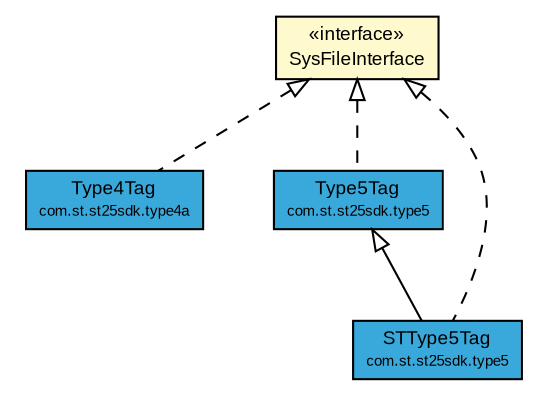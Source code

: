 #!/usr/local/bin/dot
#
# Class diagram 
# Generated by UMLGraph version R5_7_2-3-gee82a7 (http://www.umlgraph.org/)
#

digraph G {
	edge [fontname="arial",fontsize=10,labelfontname="arial",labelfontsize=10];
	node [fontname="arial",fontsize=10,shape=plaintext];
	nodesep=0.25;
	ranksep=0.5;
	// com.st.st25sdk.SysFileInterface
	c35770 [label=<<table title="com.st.st25sdk.SysFileInterface" border="0" cellborder="1" cellspacing="0" cellpadding="2" port="p" bgcolor="lemonChiffon" href="./SysFileInterface.html">
		<tr><td><table border="0" cellspacing="0" cellpadding="1">
<tr><td align="center" balign="center"> &#171;interface&#187; </td></tr>
<tr><td align="center" balign="center"> SysFileInterface </td></tr>
		</table></td></tr>
		</table>>, URL="./SysFileInterface.html", fontname="arial", fontcolor="black", fontsize=9.0];
	// com.st.st25sdk.type4a.Type4Tag
	c35859 [label=<<table title="com.st.st25sdk.type4a.Type4Tag" border="0" cellborder="1" cellspacing="0" cellpadding="2" port="p" bgcolor="#39a9dc" href="./type4a/Type4Tag.html">
		<tr><td><table border="0" cellspacing="0" cellpadding="1">
<tr><td align="center" balign="center"> Type4Tag </td></tr>
<tr><td align="center" balign="center"><font point-size="7.0"> com.st.st25sdk.type4a </font></td></tr>
		</table></td></tr>
		</table>>, URL="./type4a/Type4Tag.html", fontname="arial", fontcolor="black", fontsize=9.0];
	// com.st.st25sdk.type5.Type5Tag
	c35896 [label=<<table title="com.st.st25sdk.type5.Type5Tag" border="0" cellborder="1" cellspacing="0" cellpadding="2" port="p" bgcolor="#39a9dc" href="./type5/Type5Tag.html">
		<tr><td><table border="0" cellspacing="0" cellpadding="1">
<tr><td align="center" balign="center"> Type5Tag </td></tr>
<tr><td align="center" balign="center"><font point-size="7.0"> com.st.st25sdk.type5 </font></td></tr>
		</table></td></tr>
		</table>>, URL="./type5/Type5Tag.html", fontname="arial", fontcolor="black", fontsize=9.0];
	// com.st.st25sdk.type5.STType5Tag
	c35903 [label=<<table title="com.st.st25sdk.type5.STType5Tag" border="0" cellborder="1" cellspacing="0" cellpadding="2" port="p" bgcolor="#39a9dc" href="./type5/STType5Tag.html">
		<tr><td><table border="0" cellspacing="0" cellpadding="1">
<tr><td align="center" balign="center"> STType5Tag </td></tr>
<tr><td align="center" balign="center"><font point-size="7.0"> com.st.st25sdk.type5 </font></td></tr>
		</table></td></tr>
		</table>>, URL="./type5/STType5Tag.html", fontname="arial", fontcolor="black", fontsize=9.0];
	//com.st.st25sdk.type4a.Type4Tag implements com.st.st25sdk.SysFileInterface
	c35770:p -> c35859:p [dir=back,arrowtail=empty,style=dashed];
	//com.st.st25sdk.type5.Type5Tag implements com.st.st25sdk.SysFileInterface
	c35770:p -> c35896:p [dir=back,arrowtail=empty,style=dashed];
	//com.st.st25sdk.type5.STType5Tag extends com.st.st25sdk.type5.Type5Tag
	c35896:p -> c35903:p [dir=back,arrowtail=empty];
	//com.st.st25sdk.type5.STType5Tag implements com.st.st25sdk.SysFileInterface
	c35770:p -> c35903:p [dir=back,arrowtail=empty,style=dashed];
}


